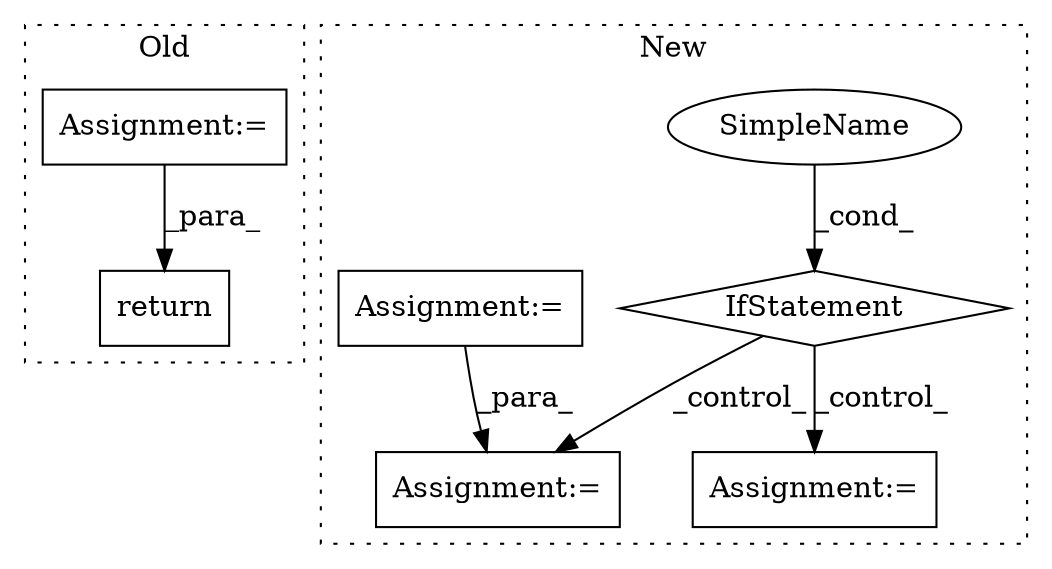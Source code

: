 digraph G {
subgraph cluster0 {
1 [label="return" a="41" s="5543" l="18" shape="box"];
6 [label="Assignment:=" a="7" s="5644" l="45" shape="box"];
label = "Old";
style="dotted";
}
subgraph cluster1 {
2 [label="IfStatement" a="25" s="3040,3106" l="4,2" shape="diamond"];
3 [label="Assignment:=" a="7" s="3132" l="1" shape="box"];
4 [label="SimpleName" a="42" s="" l="" shape="ellipse"];
5 [label="Assignment:=" a="7" s="3152,3242" l="72,2" shape="box"];
7 [label="Assignment:=" a="7" s="3009" l="1" shape="box"];
label = "New";
style="dotted";
}
2 -> 3 [label="_control_"];
2 -> 5 [label="_control_"];
4 -> 2 [label="_cond_"];
6 -> 1 [label="_para_"];
7 -> 5 [label="_para_"];
}